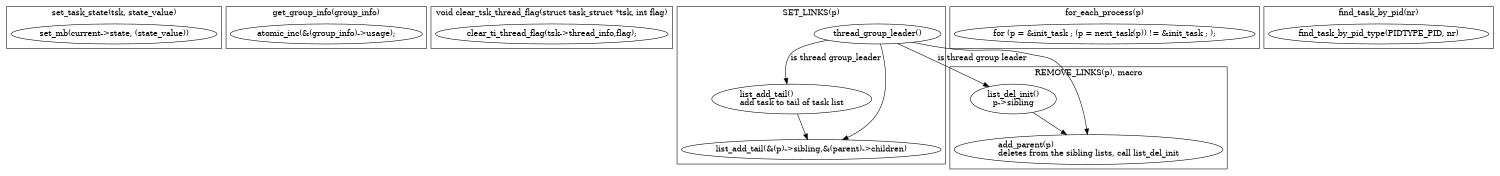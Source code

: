 digraph sched_h{
        size="10,18";
        ratio=filled;

	subgraph cluster_set_task_state{
		label="set_task_state(tsk, state_value)";
                
		set_mb[label="set_mb((tsk)->state, (state_value))"];
	}

	subgraph cluster_set_current_state{
		label="set_current_state(state_value)";

		set_mb[label="set_mb(current->state, (state_value))"];
        }
        

        subgraph cluster_get_group_info{
		label="get_group_info(group_info)";

                atomic_inc[label="atomic_inc(&(group_info)->usage);"];
        }

        subgraph cluster_clear_task_thread_flag{
                label="void clear_tsk_thread_flag(struct task_struct *tsk, int flag)";
                clear_ti_thread_flag[label="clear_ti_thread_flag(tsk->thread_info,flag);"];
                
        }

        subgraph cluster_SET_LINKS{
                label="SET_LINKS(p)";
		
		thread_group_leader[label="thread_group_leader()"];
		list_add_tail[label="list_add_tail()\ladd task to tail of task list"];
		add_parent[label="add_parent()\ladd task to the head of his parent's childen list"];

		thread_group_leader -> list_add_tail[label="is thread group_leader"];
		thread_group_leader -> add_parent;
		list_add_tail -> add_parent;
        }

        subgraph cluster_list_REMOVE_LINKS{
                label="REMOVE_LINKS(p), macro";

	        thread_group_leader[label="thread_group_leader()"];
	        list_del_init[label="list_del_init(&(p)->tasks)\ldeletes entry from list and reinitialize it."];
	        remove_parent[label="add_parent(p)\ldeletes from the sibling lists, call list_del_init"];

	        thread_group_leader -> list_del_init[label="is thread group leader"];
	        list_del_init -> remove_parent;
	        thread_group_leader -> remove_parent;
        }

        subgraph cluster_add_parent{
                label="add_parent(p, parent)";

		add_parent[label="list_add_tail(&(p)->sibling,&(parent)->children)"];
        }

        subgraph cluster_remove_parent{
                label="remove_parent(p) marco";

		list_del_init[label="list_del_init()\lp->sibling"]
        }

        subgraph cluster_for_each_process{
                label="for_each_process(p)";
                
	        for[label="for (p = &init_task ; (p = next_task(p)) != &init_task ; );"];
        }

        subgraph cluster_find_task_by_pid{
                label="find_task_by_pid(nr)";
                find_task_by_pid_type[label="find_task_by_pid_type(PIDTYPE_PID, nr)"];
        }           


}
